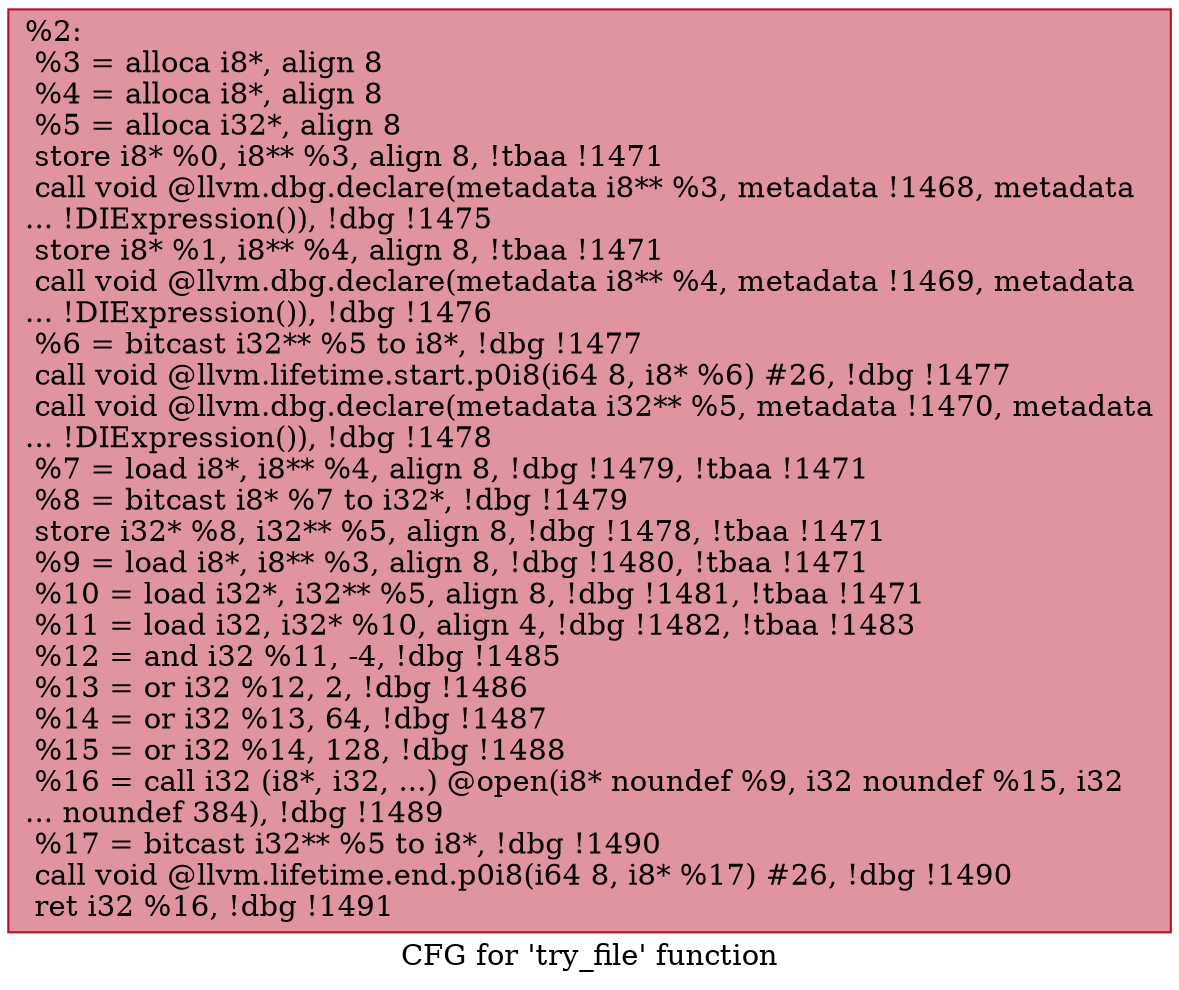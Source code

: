 digraph "CFG for 'try_file' function" {
	label="CFG for 'try_file' function";

	Node0x116d440 [shape=record,color="#b70d28ff", style=filled, fillcolor="#b70d2870",label="{%2:\l  %3 = alloca i8*, align 8\l  %4 = alloca i8*, align 8\l  %5 = alloca i32*, align 8\l  store i8* %0, i8** %3, align 8, !tbaa !1471\l  call void @llvm.dbg.declare(metadata i8** %3, metadata !1468, metadata\l... !DIExpression()), !dbg !1475\l  store i8* %1, i8** %4, align 8, !tbaa !1471\l  call void @llvm.dbg.declare(metadata i8** %4, metadata !1469, metadata\l... !DIExpression()), !dbg !1476\l  %6 = bitcast i32** %5 to i8*, !dbg !1477\l  call void @llvm.lifetime.start.p0i8(i64 8, i8* %6) #26, !dbg !1477\l  call void @llvm.dbg.declare(metadata i32** %5, metadata !1470, metadata\l... !DIExpression()), !dbg !1478\l  %7 = load i8*, i8** %4, align 8, !dbg !1479, !tbaa !1471\l  %8 = bitcast i8* %7 to i32*, !dbg !1479\l  store i32* %8, i32** %5, align 8, !dbg !1478, !tbaa !1471\l  %9 = load i8*, i8** %3, align 8, !dbg !1480, !tbaa !1471\l  %10 = load i32*, i32** %5, align 8, !dbg !1481, !tbaa !1471\l  %11 = load i32, i32* %10, align 4, !dbg !1482, !tbaa !1483\l  %12 = and i32 %11, -4, !dbg !1485\l  %13 = or i32 %12, 2, !dbg !1486\l  %14 = or i32 %13, 64, !dbg !1487\l  %15 = or i32 %14, 128, !dbg !1488\l  %16 = call i32 (i8*, i32, ...) @open(i8* noundef %9, i32 noundef %15, i32\l... noundef 384), !dbg !1489\l  %17 = bitcast i32** %5 to i8*, !dbg !1490\l  call void @llvm.lifetime.end.p0i8(i64 8, i8* %17) #26, !dbg !1490\l  ret i32 %16, !dbg !1491\l}"];
}
